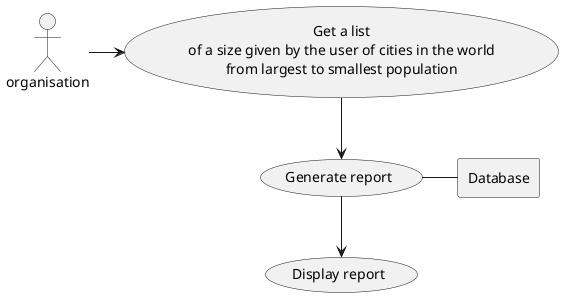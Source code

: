 @startuml
'https://plantuml.com/use-case-diagram

:organisation: as User

rectangle Database

usecase UC1 as "Get a list
of a size given by the user of cities in the world
from largest to smallest population"

usecase Use as "Generate report"

usecase Display as "Display report"

User -> UC1
UC1 --> Use
Use - Database
Use --> Display

@enduml